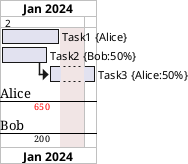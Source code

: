{
  "sha1": "8dsg09lz1ryp43hgde9b82jngiuj052",
  "insertion": {
    "when": "2024-11-19T12:22:17.357Z",
    "url": "https://github.com/plantuml/plantuml/issues/1654",
    "user": "plantuml@gmail.com"
  }
}
@startgantt
printscale weekly zoom 3
'printscale daily zoom 2
saturday are closed
sunday are closed
Project starts the 2024-01-08
[Task1] on {Alice} requires 5 days
[Task2] on {Bob:50%} requires 2 days
then [Task3] on {Alice:50%} requires 1 days
@endgantt
